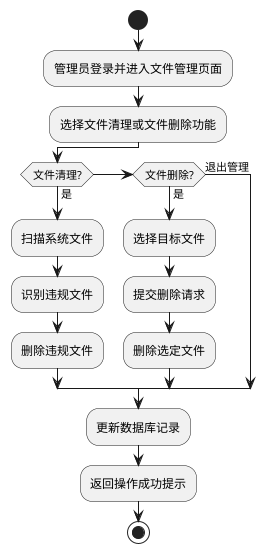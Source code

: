 @startuml
start
:管理员登录并进入文件管理页面;
:选择文件清理或文件删除功能;
if (文件清理?) then (是)
  :扫描系统文件;
  :识别违规文件;
  :删除违规文件;
elseif (文件删除?) then (是)
  :选择目标文件;
  :提交删除请求;
  :删除选定文件;
else (退出管理)
endif
:更新数据库记录;
:返回操作成功提示;
stop
@enduml

